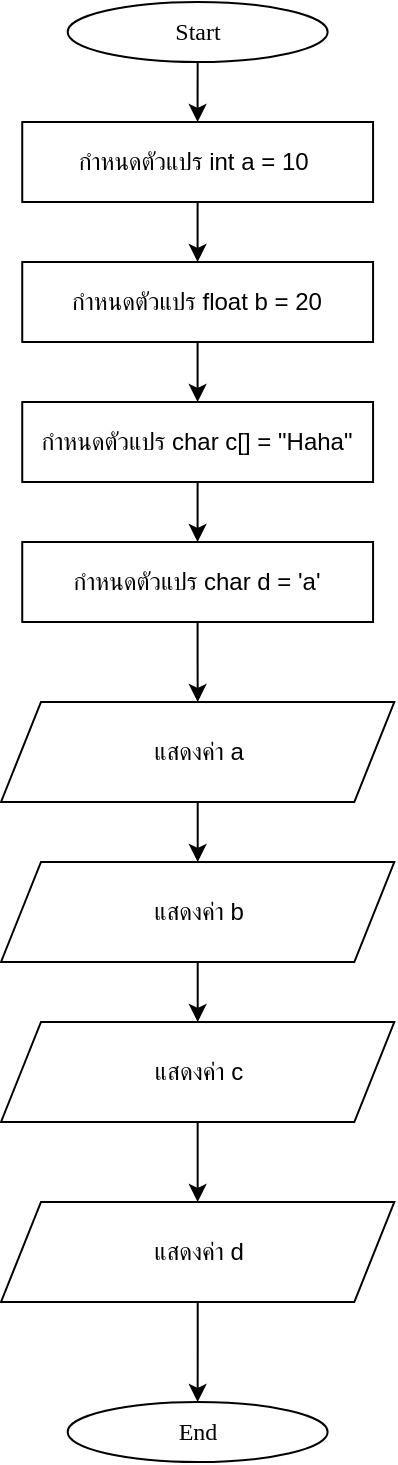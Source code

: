 <mxfile version="24.8.9">
  <diagram name="Page-1" id="uEjzUdjWAyRHxHS-D4l6">
    <mxGraphModel dx="1569" dy="390" grid="1" gridSize="10" guides="1" tooltips="1" connect="1" arrows="1" fold="1" page="1" pageScale="1" pageWidth="850" pageHeight="1100" math="0" shadow="0">
      <root>
        <mxCell id="0" />
        <mxCell id="1" parent="0" />
        <mxCell id="9h7gsQoLeVkNBklhNs0W-4" value="" style="edgeStyle=orthogonalEdgeStyle;rounded=0;orthogonalLoop=1;jettySize=auto;html=1;" edge="1" parent="1" source="9h7gsQoLeVkNBklhNs0W-1" target="9h7gsQoLeVkNBklhNs0W-2">
          <mxGeometry relative="1" as="geometry" />
        </mxCell>
        <mxCell id="9h7gsQoLeVkNBklhNs0W-1" value="&lt;font data-font-src=&quot;https://fonts.googleapis.com/css?family=Sarabun&quot; face=&quot;Sarabun&quot;&gt;Start&lt;/font&gt;" style="ellipse;whiteSpace=wrap;html=1;" vertex="1" parent="1">
          <mxGeometry x="-509.17" y="20" width="130" height="30" as="geometry" />
        </mxCell>
        <mxCell id="9h7gsQoLeVkNBklhNs0W-9" value="" style="edgeStyle=orthogonalEdgeStyle;rounded=0;orthogonalLoop=1;jettySize=auto;html=1;" edge="1" parent="1" source="9h7gsQoLeVkNBklhNs0W-2" target="9h7gsQoLeVkNBklhNs0W-8">
          <mxGeometry relative="1" as="geometry" />
        </mxCell>
        <mxCell id="9h7gsQoLeVkNBklhNs0W-2" value="กำหนดตัวแปร&amp;nbsp;int a = 10&amp;nbsp;" style="rounded=0;whiteSpace=wrap;html=1;" vertex="1" parent="1">
          <mxGeometry x="-531.88" y="80" width="175.41" height="40" as="geometry" />
        </mxCell>
        <mxCell id="9h7gsQoLeVkNBklhNs0W-11" value="" style="edgeStyle=orthogonalEdgeStyle;rounded=0;orthogonalLoop=1;jettySize=auto;html=1;" edge="1" parent="1" source="9h7gsQoLeVkNBklhNs0W-8" target="9h7gsQoLeVkNBklhNs0W-10">
          <mxGeometry relative="1" as="geometry" />
        </mxCell>
        <mxCell id="9h7gsQoLeVkNBklhNs0W-8" value="กำหนดตัวแปร&amp;nbsp;float b = 20" style="rounded=0;whiteSpace=wrap;html=1;" vertex="1" parent="1">
          <mxGeometry x="-531.88" y="150" width="175.41" height="40" as="geometry" />
        </mxCell>
        <mxCell id="9h7gsQoLeVkNBklhNs0W-13" value="" style="edgeStyle=orthogonalEdgeStyle;rounded=0;orthogonalLoop=1;jettySize=auto;html=1;" edge="1" parent="1" source="9h7gsQoLeVkNBklhNs0W-10" target="9h7gsQoLeVkNBklhNs0W-12">
          <mxGeometry relative="1" as="geometry" />
        </mxCell>
        <mxCell id="9h7gsQoLeVkNBklhNs0W-10" value="กำหนดตัวแปร&amp;nbsp;char c[] = &quot;Haha&quot;" style="rounded=0;whiteSpace=wrap;html=1;" vertex="1" parent="1">
          <mxGeometry x="-531.88" y="220" width="175.41" height="40" as="geometry" />
        </mxCell>
        <mxCell id="9h7gsQoLeVkNBklhNs0W-16" value="" style="edgeStyle=orthogonalEdgeStyle;rounded=0;orthogonalLoop=1;jettySize=auto;html=1;" edge="1" parent="1" source="9h7gsQoLeVkNBklhNs0W-12" target="9h7gsQoLeVkNBklhNs0W-15">
          <mxGeometry relative="1" as="geometry" />
        </mxCell>
        <mxCell id="9h7gsQoLeVkNBklhNs0W-12" value="กำหนดตัวแปร&amp;nbsp;char d = &#39;a&#39;" style="rounded=0;whiteSpace=wrap;html=1;" vertex="1" parent="1">
          <mxGeometry x="-531.88" y="290" width="175.41" height="40" as="geometry" />
        </mxCell>
        <mxCell id="9h7gsQoLeVkNBklhNs0W-18" value="" style="edgeStyle=orthogonalEdgeStyle;rounded=0;orthogonalLoop=1;jettySize=auto;html=1;" edge="1" parent="1" source="9h7gsQoLeVkNBklhNs0W-15" target="9h7gsQoLeVkNBklhNs0W-17">
          <mxGeometry relative="1" as="geometry" />
        </mxCell>
        <mxCell id="9h7gsQoLeVkNBklhNs0W-15" value="แสดงค่า a" style="shape=parallelogram;perimeter=parallelogramPerimeter;whiteSpace=wrap;html=1;fixedSize=1;" vertex="1" parent="1">
          <mxGeometry x="-542.5" y="370" width="196.66" height="50" as="geometry" />
        </mxCell>
        <mxCell id="9h7gsQoLeVkNBklhNs0W-20" value="" style="edgeStyle=orthogonalEdgeStyle;rounded=0;orthogonalLoop=1;jettySize=auto;html=1;" edge="1" parent="1" source="9h7gsQoLeVkNBklhNs0W-17" target="9h7gsQoLeVkNBklhNs0W-19">
          <mxGeometry relative="1" as="geometry" />
        </mxCell>
        <mxCell id="9h7gsQoLeVkNBklhNs0W-17" value="แสดงค่า b" style="shape=parallelogram;perimeter=parallelogramPerimeter;whiteSpace=wrap;html=1;fixedSize=1;" vertex="1" parent="1">
          <mxGeometry x="-542.5" y="450" width="196.66" height="50" as="geometry" />
        </mxCell>
        <mxCell id="9h7gsQoLeVkNBklhNs0W-22" value="" style="edgeStyle=orthogonalEdgeStyle;rounded=0;orthogonalLoop=1;jettySize=auto;html=1;" edge="1" parent="1" source="9h7gsQoLeVkNBklhNs0W-19" target="9h7gsQoLeVkNBklhNs0W-21">
          <mxGeometry relative="1" as="geometry" />
        </mxCell>
        <mxCell id="9h7gsQoLeVkNBklhNs0W-19" value="แสดงค่า c" style="shape=parallelogram;perimeter=parallelogramPerimeter;whiteSpace=wrap;html=1;fixedSize=1;" vertex="1" parent="1">
          <mxGeometry x="-542.5" y="530" width="196.66" height="50" as="geometry" />
        </mxCell>
        <mxCell id="9h7gsQoLeVkNBklhNs0W-24" value="" style="edgeStyle=orthogonalEdgeStyle;rounded=0;orthogonalLoop=1;jettySize=auto;html=1;" edge="1" parent="1" source="9h7gsQoLeVkNBklhNs0W-21" target="9h7gsQoLeVkNBklhNs0W-23">
          <mxGeometry relative="1" as="geometry" />
        </mxCell>
        <mxCell id="9h7gsQoLeVkNBklhNs0W-21" value="แสดงค่า d" style="shape=parallelogram;perimeter=parallelogramPerimeter;whiteSpace=wrap;html=1;fixedSize=1;" vertex="1" parent="1">
          <mxGeometry x="-542.5" y="620" width="196.66" height="50" as="geometry" />
        </mxCell>
        <mxCell id="9h7gsQoLeVkNBklhNs0W-23" value="&lt;font data-font-src=&quot;https://fonts.googleapis.com/css?family=Sarabun&quot; face=&quot;Sarabun&quot;&gt;End&lt;/font&gt;" style="ellipse;whiteSpace=wrap;html=1;" vertex="1" parent="1">
          <mxGeometry x="-509.18" y="720" width="130" height="30" as="geometry" />
        </mxCell>
      </root>
    </mxGraphModel>
  </diagram>
</mxfile>
